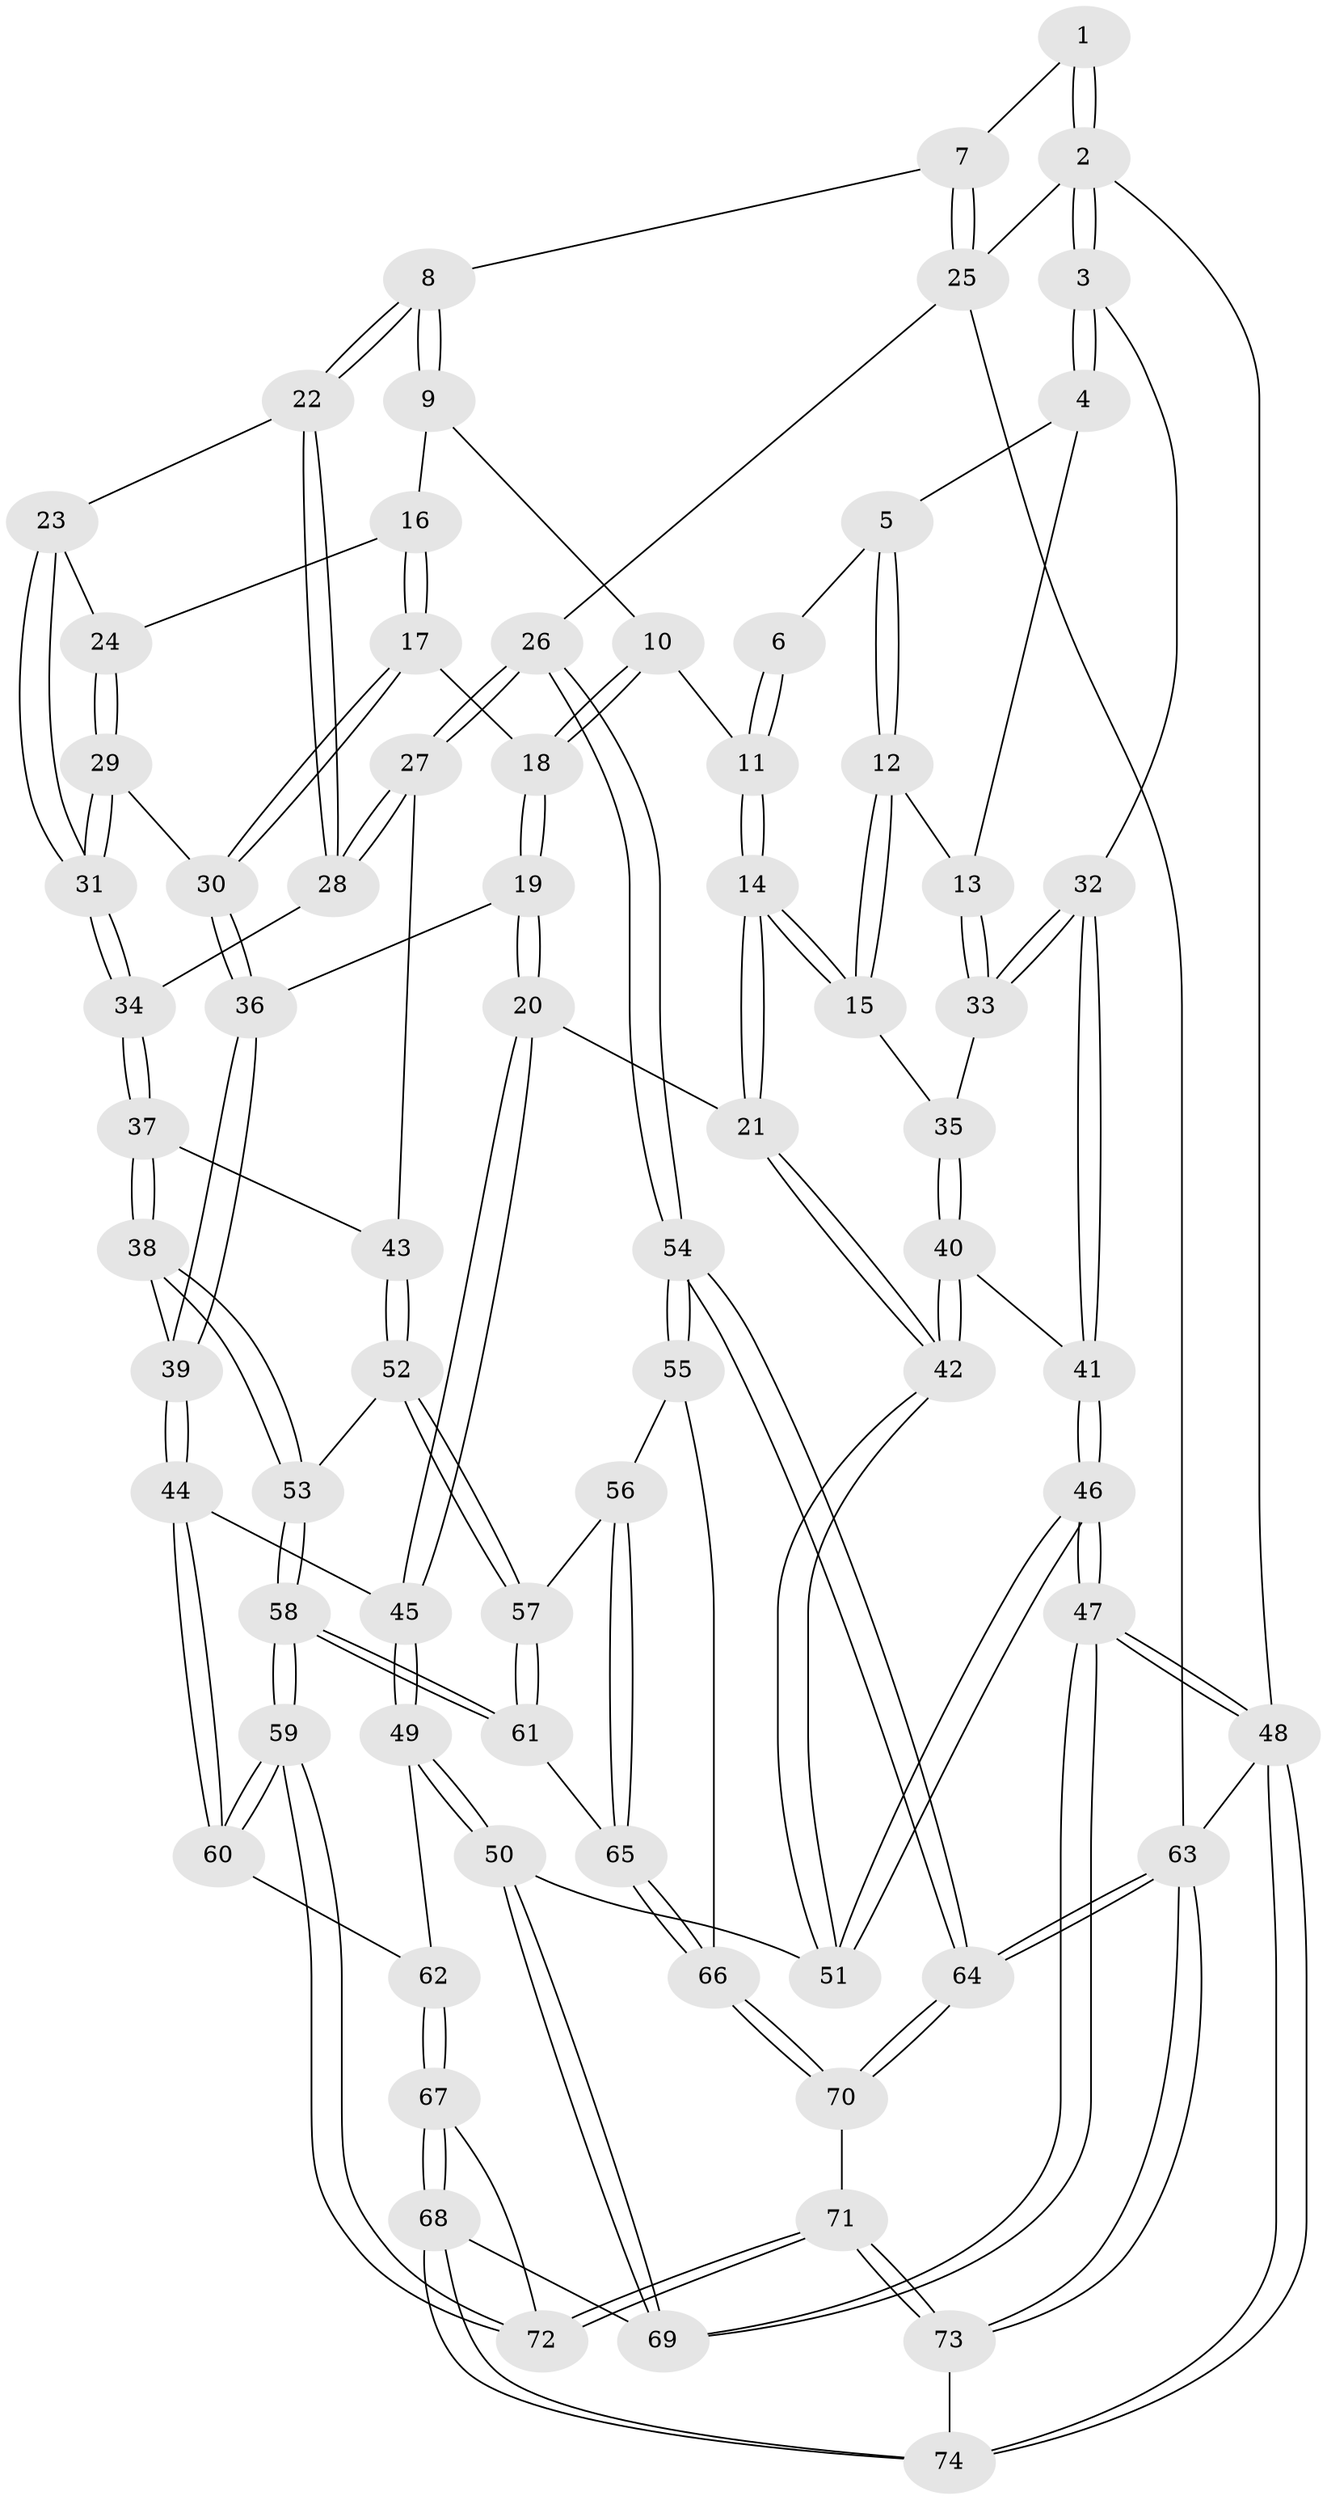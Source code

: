 // coarse degree distribution, {3: 0.1590909090909091, 7: 0.022727272727272728, 5: 0.36363636363636365, 4: 0.4090909090909091, 6: 0.045454545454545456}
// Generated by graph-tools (version 1.1) at 2025/24/03/03/25 07:24:36]
// undirected, 74 vertices, 182 edges
graph export_dot {
graph [start="1"]
  node [color=gray90,style=filled];
  1 [pos="+0.37655515353846003+0"];
  2 [pos="+0+0"];
  3 [pos="+0+0.07411021705134216"];
  4 [pos="+0.19710921334199694+0.13793013726913686"];
  5 [pos="+0.22693718785625344+0.1261390680757097"];
  6 [pos="+0.36626762891993897+0"];
  7 [pos="+1+0"];
  8 [pos="+0.928436407129965+0"];
  9 [pos="+0.6897624253081468+0.17547153676673205"];
  10 [pos="+0.49433876335838006+0.16775493512917375"];
  11 [pos="+0.43810319744298143+0.13468156263775682"];
  12 [pos="+0.2644988125091341+0.31320097980292466"];
  13 [pos="+0.11986537579755356+0.29136821210985897"];
  14 [pos="+0.3495731664325708+0.3603037508735325"];
  15 [pos="+0.29945007551634245+0.346409518749295"];
  16 [pos="+0.6849594156308481+0.2135917649101818"];
  17 [pos="+0.6184332255403697+0.3465166890439615"];
  18 [pos="+0.5178109554225327+0.23571294486106123"];
  19 [pos="+0.4788638218897206+0.428283405152687"];
  20 [pos="+0.4097424804459746+0.4381369881209825"];
  21 [pos="+0.39499486771075887+0.43380428514200453"];
  22 [pos="+0.8658361368216823+0.29040926371095205"];
  23 [pos="+0.8360845697088359+0.3026970016999645"];
  24 [pos="+0.73638541528132+0.30333348623480816"];
  25 [pos="+1+0"];
  26 [pos="+1+0.4893756649319903"];
  27 [pos="+0.9362120547403371+0.45559774560035127"];
  28 [pos="+0.9009354711550666+0.4081275576342483"];
  29 [pos="+0.7222490644862775+0.37617745866217506"];
  30 [pos="+0.6184141265569056+0.3490306683567936"];
  31 [pos="+0.7341187656663931+0.38706498132825345"];
  32 [pos="+0+0.3097556001897253"];
  33 [pos="+0.07889863261447715+0.31418164732037024"];
  34 [pos="+0.7422127008493782+0.4069161099291059"];
  35 [pos="+0.1710718657486436+0.4237768068389915"];
  36 [pos="+0.5522230163731818+0.43596919963767977"];
  37 [pos="+0.7255158732191143+0.49487380819886106"];
  38 [pos="+0.6912847769344114+0.5281596259417537"];
  39 [pos="+0.6186995408788607+0.5202702150357771"];
  40 [pos="+0.1583043332861359+0.5261866752308295"];
  41 [pos="+0+0.5116729097370615"];
  42 [pos="+0.23714226211447378+0.595540857535066"];
  43 [pos="+0.8885785753332683+0.49649630620291113"];
  44 [pos="+0.5788805760746099+0.5947001494013768"];
  45 [pos="+0.4721378161454499+0.649657677769671"];
  46 [pos="+0+1"];
  47 [pos="+0+1"];
  48 [pos="+0+1"];
  49 [pos="+0.46984597213025003+0.6544301245323928"];
  50 [pos="+0.3804256999256777+0.7191861385615187"];
  51 [pos="+0.2430355026287728+0.6530448051359187"];
  52 [pos="+0.8515572071472347+0.5998870976412465"];
  53 [pos="+0.7201885133057216+0.5788913967113976"];
  54 [pos="+1+0.6760746057775694"];
  55 [pos="+0.9622218694187467+0.6776454729427812"];
  56 [pos="+0.9543631863336937+0.6755998521800878"];
  57 [pos="+0.8544450111056591+0.6099809330277425"];
  58 [pos="+0.7151707896386028+0.7401796048286376"];
  59 [pos="+0.7053484227551665+0.7511879935425656"];
  60 [pos="+0.6582868492920888+0.7311404245517443"];
  61 [pos="+0.7910843828370037+0.7168008155492813"];
  62 [pos="+0.5674825880784592+0.7376551541884906"];
  63 [pos="+1+1"];
  64 [pos="+1+1"];
  65 [pos="+0.8301711178277338+0.7297303870270434"];
  66 [pos="+0.8820810036063758+0.7839063958057271"];
  67 [pos="+0.4842083322809867+0.8730773221342945"];
  68 [pos="+0.47699642298072364+0.8777899254252646"];
  69 [pos="+0.40966521003043055+0.8386780146156769"];
  70 [pos="+0.9107610865107874+0.8869257435333755"];
  71 [pos="+0.7461845863676402+0.9025431980540092"];
  72 [pos="+0.7077033321822026+0.8231751446817362"];
  73 [pos="+0.6361804840232356+1"];
  74 [pos="+0.5673291318451893+1"];
  1 -- 2;
  1 -- 2;
  1 -- 7;
  2 -- 3;
  2 -- 3;
  2 -- 25;
  2 -- 48;
  3 -- 4;
  3 -- 4;
  3 -- 32;
  4 -- 5;
  4 -- 13;
  5 -- 6;
  5 -- 12;
  5 -- 12;
  6 -- 11;
  6 -- 11;
  7 -- 8;
  7 -- 25;
  7 -- 25;
  8 -- 9;
  8 -- 9;
  8 -- 22;
  8 -- 22;
  9 -- 10;
  9 -- 16;
  10 -- 11;
  10 -- 18;
  10 -- 18;
  11 -- 14;
  11 -- 14;
  12 -- 13;
  12 -- 15;
  12 -- 15;
  13 -- 33;
  13 -- 33;
  14 -- 15;
  14 -- 15;
  14 -- 21;
  14 -- 21;
  15 -- 35;
  16 -- 17;
  16 -- 17;
  16 -- 24;
  17 -- 18;
  17 -- 30;
  17 -- 30;
  18 -- 19;
  18 -- 19;
  19 -- 20;
  19 -- 20;
  19 -- 36;
  20 -- 21;
  20 -- 45;
  20 -- 45;
  21 -- 42;
  21 -- 42;
  22 -- 23;
  22 -- 28;
  22 -- 28;
  23 -- 24;
  23 -- 31;
  23 -- 31;
  24 -- 29;
  24 -- 29;
  25 -- 26;
  25 -- 63;
  26 -- 27;
  26 -- 27;
  26 -- 54;
  26 -- 54;
  27 -- 28;
  27 -- 28;
  27 -- 43;
  28 -- 34;
  29 -- 30;
  29 -- 31;
  29 -- 31;
  30 -- 36;
  30 -- 36;
  31 -- 34;
  31 -- 34;
  32 -- 33;
  32 -- 33;
  32 -- 41;
  32 -- 41;
  33 -- 35;
  34 -- 37;
  34 -- 37;
  35 -- 40;
  35 -- 40;
  36 -- 39;
  36 -- 39;
  37 -- 38;
  37 -- 38;
  37 -- 43;
  38 -- 39;
  38 -- 53;
  38 -- 53;
  39 -- 44;
  39 -- 44;
  40 -- 41;
  40 -- 42;
  40 -- 42;
  41 -- 46;
  41 -- 46;
  42 -- 51;
  42 -- 51;
  43 -- 52;
  43 -- 52;
  44 -- 45;
  44 -- 60;
  44 -- 60;
  45 -- 49;
  45 -- 49;
  46 -- 47;
  46 -- 47;
  46 -- 51;
  46 -- 51;
  47 -- 48;
  47 -- 48;
  47 -- 69;
  47 -- 69;
  48 -- 74;
  48 -- 74;
  48 -- 63;
  49 -- 50;
  49 -- 50;
  49 -- 62;
  50 -- 51;
  50 -- 69;
  50 -- 69;
  52 -- 53;
  52 -- 57;
  52 -- 57;
  53 -- 58;
  53 -- 58;
  54 -- 55;
  54 -- 55;
  54 -- 64;
  54 -- 64;
  55 -- 56;
  55 -- 66;
  56 -- 57;
  56 -- 65;
  56 -- 65;
  57 -- 61;
  57 -- 61;
  58 -- 59;
  58 -- 59;
  58 -- 61;
  58 -- 61;
  59 -- 60;
  59 -- 60;
  59 -- 72;
  59 -- 72;
  60 -- 62;
  61 -- 65;
  62 -- 67;
  62 -- 67;
  63 -- 64;
  63 -- 64;
  63 -- 73;
  63 -- 73;
  64 -- 70;
  64 -- 70;
  65 -- 66;
  65 -- 66;
  66 -- 70;
  66 -- 70;
  67 -- 68;
  67 -- 68;
  67 -- 72;
  68 -- 69;
  68 -- 74;
  68 -- 74;
  70 -- 71;
  71 -- 72;
  71 -- 72;
  71 -- 73;
  71 -- 73;
  73 -- 74;
}

